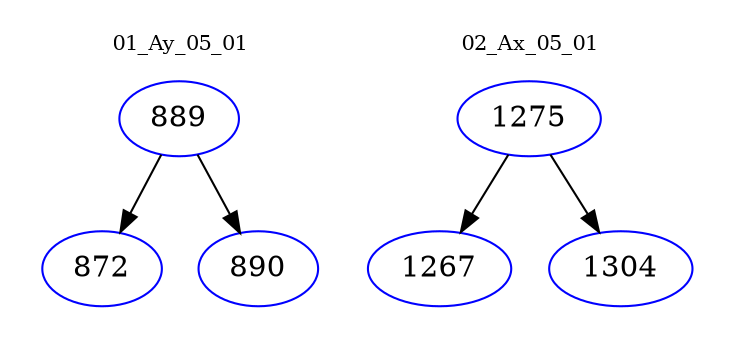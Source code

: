 digraph{
subgraph cluster_0 {
color = white
label = "01_Ay_05_01";
fontsize=10;
T0_889 [label="889", color="blue"]
T0_889 -> T0_872 [color="black"]
T0_872 [label="872", color="blue"]
T0_889 -> T0_890 [color="black"]
T0_890 [label="890", color="blue"]
}
subgraph cluster_1 {
color = white
label = "02_Ax_05_01";
fontsize=10;
T1_1275 [label="1275", color="blue"]
T1_1275 -> T1_1267 [color="black"]
T1_1267 [label="1267", color="blue"]
T1_1275 -> T1_1304 [color="black"]
T1_1304 [label="1304", color="blue"]
}
}
